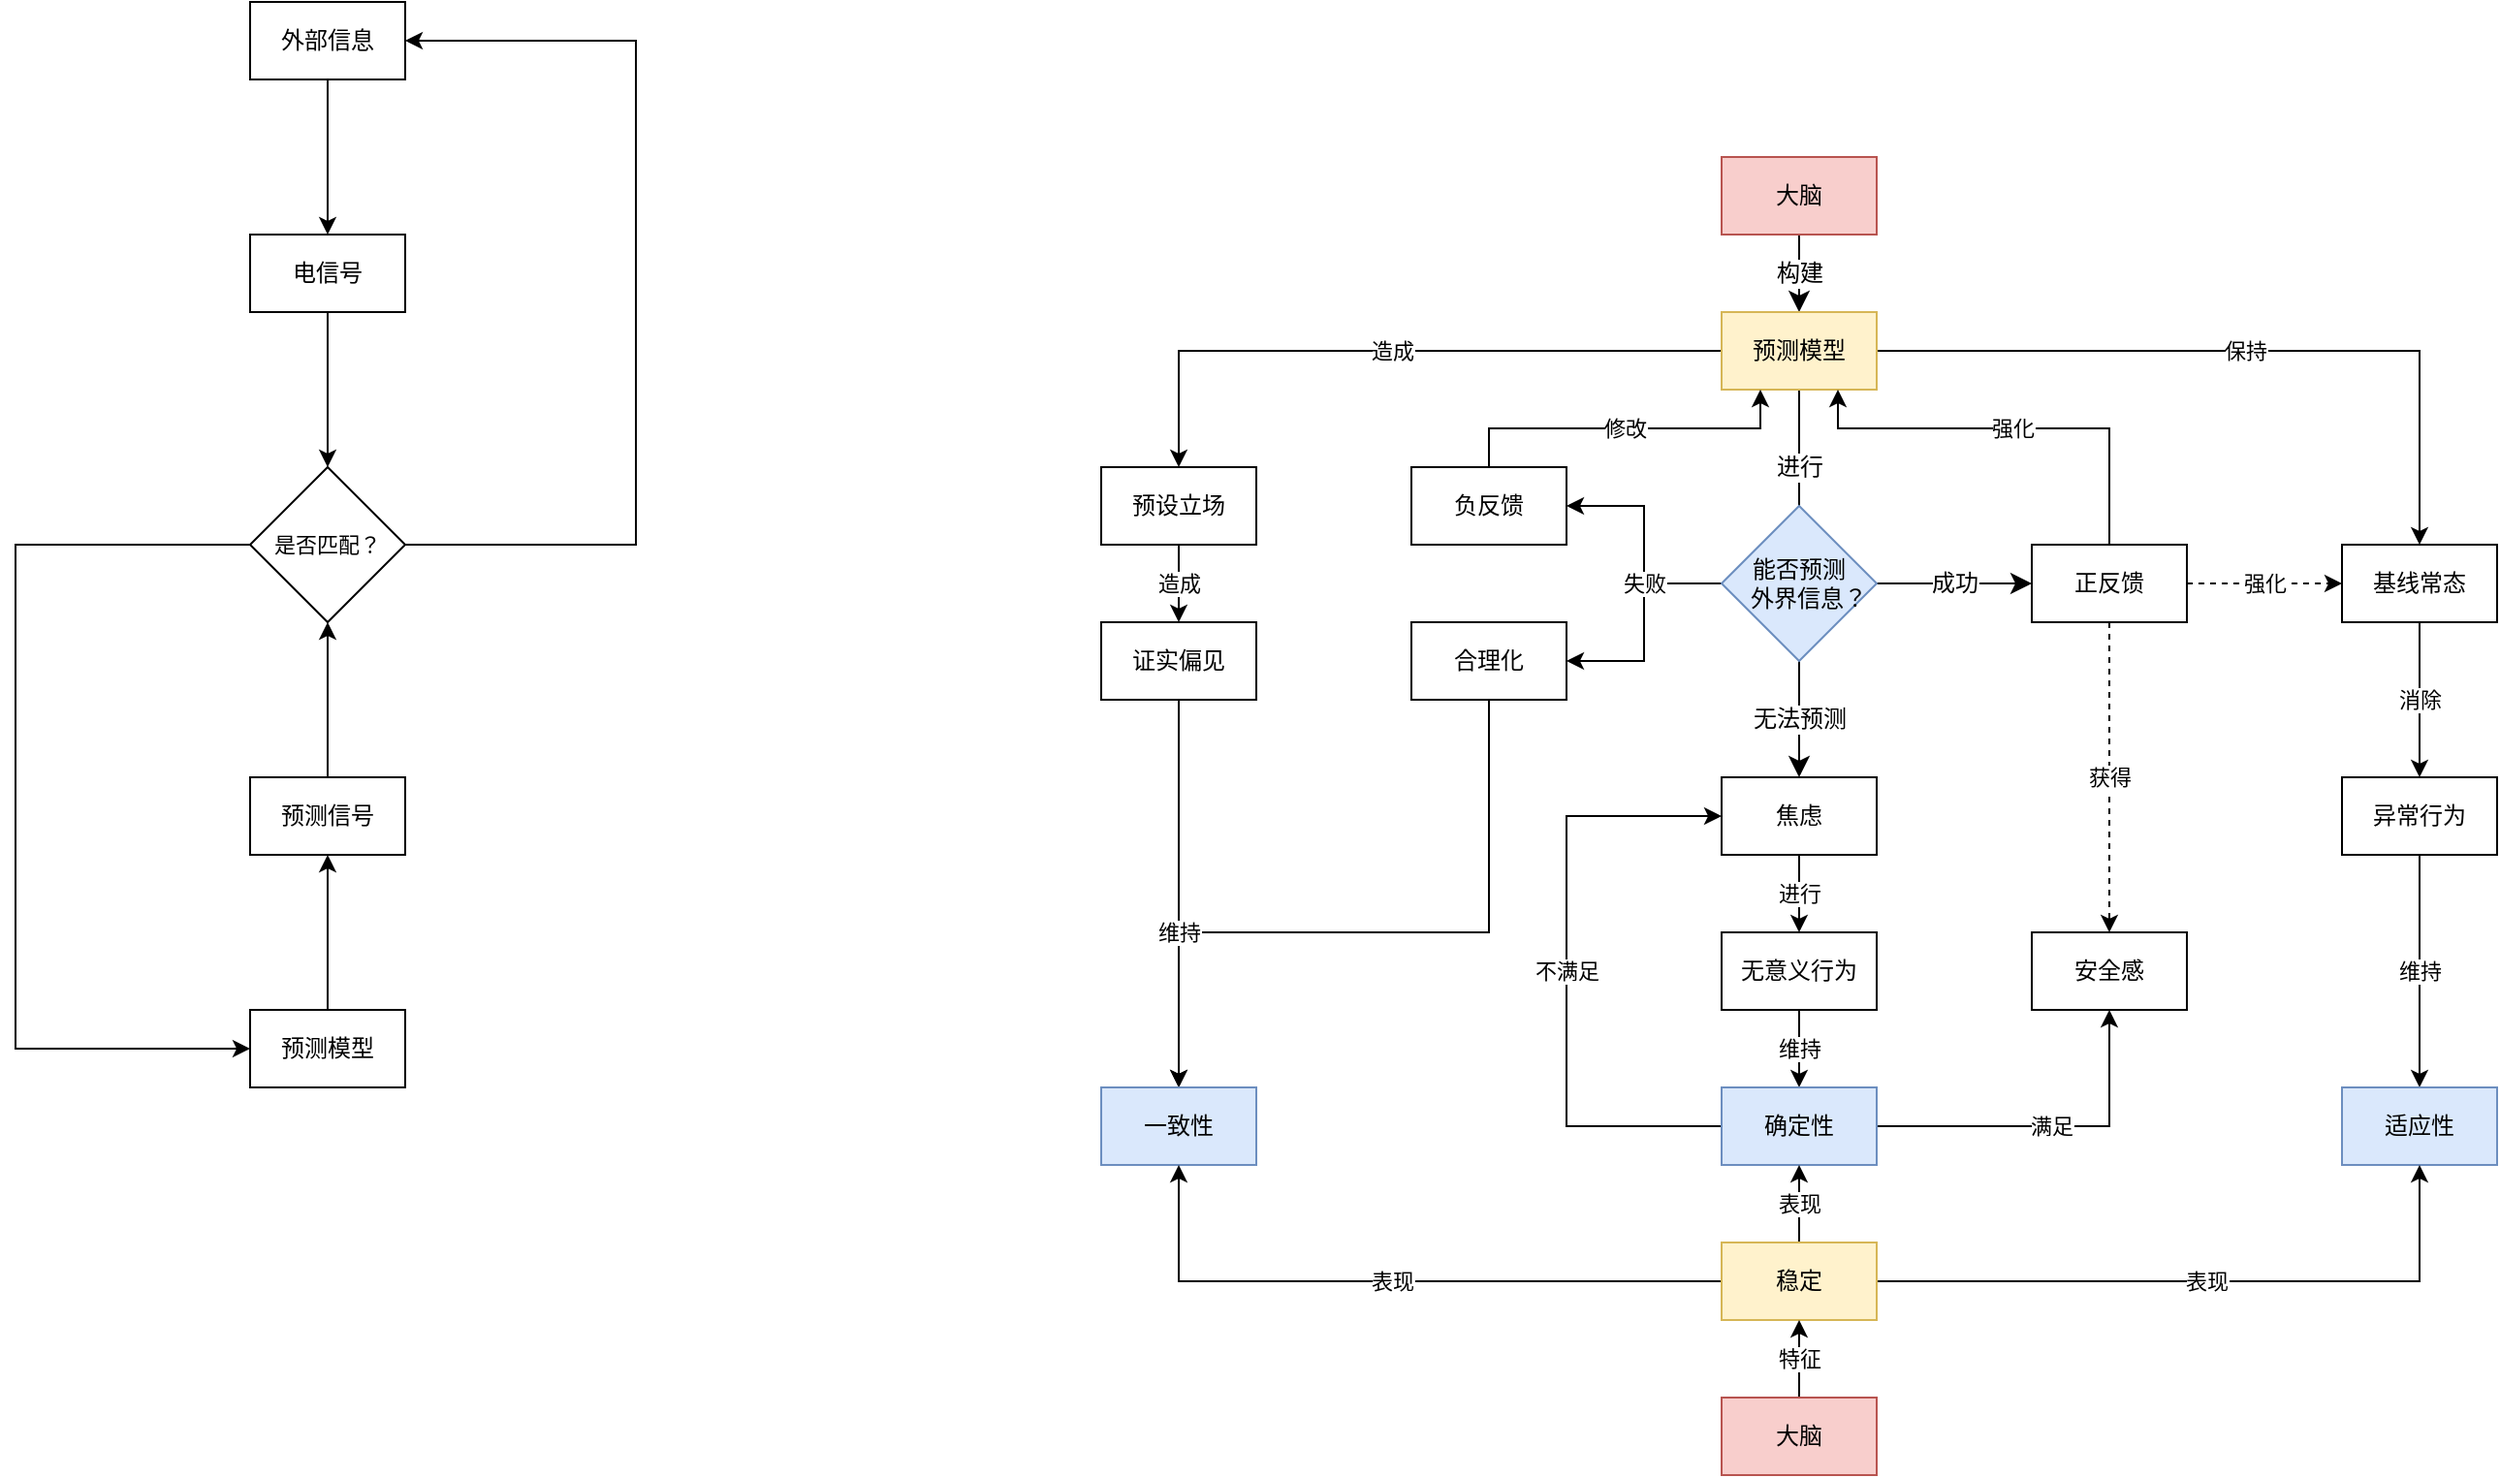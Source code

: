 <mxfile version="23.0.2" type="github">
  <diagram name="第 1 页" id="Qkfm3Boy9o21KNh55bbQ">
    <mxGraphModel dx="1434" dy="4746" grid="1" gridSize="10" guides="1" tooltips="1" connect="1" arrows="1" fold="1" page="0" pageScale="1" pageWidth="827" pageHeight="1169" math="0" shadow="0">
      <root>
        <mxCell id="0" />
        <mxCell id="1" parent="0" />
        <mxCell id="ETR4fP2TRNuHNrxHuL_b-9" value="" style="group" parent="1" vertex="1" connectable="0">
          <mxGeometry x="200" y="-3640" width="320" height="560" as="geometry" />
        </mxCell>
        <mxCell id="ETR4fP2TRNuHNrxHuL_b-10" value="外部信息" style="rounded=0;whiteSpace=wrap;html=1;" parent="ETR4fP2TRNuHNrxHuL_b-9" vertex="1">
          <mxGeometry x="121" width="80" height="40" as="geometry" />
        </mxCell>
        <mxCell id="ETR4fP2TRNuHNrxHuL_b-11" value="电信号" style="rounded=0;whiteSpace=wrap;html=1;" parent="ETR4fP2TRNuHNrxHuL_b-9" vertex="1">
          <mxGeometry x="121" y="120" width="80" height="40" as="geometry" />
        </mxCell>
        <mxCell id="ETR4fP2TRNuHNrxHuL_b-12" value="" style="edgeStyle=orthogonalEdgeStyle;shape=connector;rounded=0;orthogonalLoop=1;jettySize=auto;html=1;labelBackgroundColor=default;strokeColor=default;align=center;verticalAlign=middle;fontFamily=Helvetica;fontSize=11;fontColor=default;endArrow=classic;" parent="ETR4fP2TRNuHNrxHuL_b-9" source="ETR4fP2TRNuHNrxHuL_b-10" target="ETR4fP2TRNuHNrxHuL_b-11" edge="1">
          <mxGeometry relative="1" as="geometry" />
        </mxCell>
        <mxCell id="ETR4fP2TRNuHNrxHuL_b-13" value="预测模型" style="rounded=0;whiteSpace=wrap;html=1;" parent="ETR4fP2TRNuHNrxHuL_b-9" vertex="1">
          <mxGeometry x="121" y="520" width="80" height="40" as="geometry" />
        </mxCell>
        <mxCell id="ETR4fP2TRNuHNrxHuL_b-14" value="预测信号" style="rounded=0;whiteSpace=wrap;html=1;" parent="ETR4fP2TRNuHNrxHuL_b-9" vertex="1">
          <mxGeometry x="121" y="400" width="80" height="40" as="geometry" />
        </mxCell>
        <mxCell id="ETR4fP2TRNuHNrxHuL_b-15" value="" style="edgeStyle=orthogonalEdgeStyle;shape=connector;rounded=0;orthogonalLoop=1;jettySize=auto;html=1;labelBackgroundColor=default;strokeColor=default;align=center;verticalAlign=middle;fontFamily=Helvetica;fontSize=11;fontColor=default;endArrow=classic;" parent="ETR4fP2TRNuHNrxHuL_b-9" source="ETR4fP2TRNuHNrxHuL_b-13" target="ETR4fP2TRNuHNrxHuL_b-14" edge="1">
          <mxGeometry relative="1" as="geometry" />
        </mxCell>
        <mxCell id="ETR4fP2TRNuHNrxHuL_b-16" style="edgeStyle=orthogonalEdgeStyle;shape=connector;rounded=0;orthogonalLoop=1;jettySize=auto;html=1;entryX=0;entryY=0.5;entryDx=0;entryDy=0;labelBackgroundColor=default;strokeColor=default;align=center;verticalAlign=middle;fontFamily=Helvetica;fontSize=11;fontColor=default;endArrow=classic;" parent="ETR4fP2TRNuHNrxHuL_b-9" source="ETR4fP2TRNuHNrxHuL_b-18" target="ETR4fP2TRNuHNrxHuL_b-13" edge="1">
          <mxGeometry relative="1" as="geometry">
            <Array as="points">
              <mxPoint y="280" />
              <mxPoint y="540" />
            </Array>
          </mxGeometry>
        </mxCell>
        <mxCell id="ETR4fP2TRNuHNrxHuL_b-17" style="edgeStyle=orthogonalEdgeStyle;shape=connector;rounded=0;orthogonalLoop=1;jettySize=auto;html=1;entryX=1;entryY=0.5;entryDx=0;entryDy=0;labelBackgroundColor=default;strokeColor=default;align=center;verticalAlign=middle;fontFamily=Helvetica;fontSize=11;fontColor=default;endArrow=classic;" parent="ETR4fP2TRNuHNrxHuL_b-9" source="ETR4fP2TRNuHNrxHuL_b-18" target="ETR4fP2TRNuHNrxHuL_b-10" edge="1">
          <mxGeometry relative="1" as="geometry">
            <Array as="points">
              <mxPoint x="320" y="280" />
              <mxPoint x="320" y="20" />
            </Array>
          </mxGeometry>
        </mxCell>
        <mxCell id="ETR4fP2TRNuHNrxHuL_b-18" value="是否匹配？" style="rhombus;whiteSpace=wrap;html=1;fontFamily=Helvetica;fontSize=11;fontColor=default;" parent="ETR4fP2TRNuHNrxHuL_b-9" vertex="1">
          <mxGeometry x="121" y="240" width="80" height="80" as="geometry" />
        </mxCell>
        <mxCell id="ETR4fP2TRNuHNrxHuL_b-19" value="" style="edgeStyle=orthogonalEdgeStyle;shape=connector;rounded=0;orthogonalLoop=1;jettySize=auto;html=1;labelBackgroundColor=default;strokeColor=default;align=center;verticalAlign=middle;fontFamily=Helvetica;fontSize=11;fontColor=default;endArrow=classic;" parent="ETR4fP2TRNuHNrxHuL_b-9" source="ETR4fP2TRNuHNrxHuL_b-11" target="ETR4fP2TRNuHNrxHuL_b-18" edge="1">
          <mxGeometry relative="1" as="geometry" />
        </mxCell>
        <mxCell id="ETR4fP2TRNuHNrxHuL_b-20" value="" style="edgeStyle=orthogonalEdgeStyle;shape=connector;rounded=0;orthogonalLoop=1;jettySize=auto;html=1;labelBackgroundColor=default;strokeColor=default;align=center;verticalAlign=middle;fontFamily=Helvetica;fontSize=11;fontColor=default;endArrow=classic;" parent="ETR4fP2TRNuHNrxHuL_b-9" source="ETR4fP2TRNuHNrxHuL_b-14" target="ETR4fP2TRNuHNrxHuL_b-18" edge="1">
          <mxGeometry relative="1" as="geometry" />
        </mxCell>
        <mxCell id="O0RRX1DGfi0nBRPA_fUt-15" value="构建" style="edgeStyle=none;curved=1;rounded=0;orthogonalLoop=1;jettySize=auto;html=1;fontSize=12;startSize=8;endSize=8;" parent="1" source="O0RRX1DGfi0nBRPA_fUt-13" target="O0RRX1DGfi0nBRPA_fUt-14" edge="1">
          <mxGeometry relative="1" as="geometry" />
        </mxCell>
        <mxCell id="O0RRX1DGfi0nBRPA_fUt-13" value="大脑" style="whiteSpace=wrap;html=1;fontSize=12;fillColor=#f8cecc;strokeColor=#b85450;" parent="1" vertex="1">
          <mxGeometry x="1080" y="-3560" width="80" height="40" as="geometry" />
        </mxCell>
        <mxCell id="O0RRX1DGfi0nBRPA_fUt-19" value="进行" style="edgeStyle=none;curved=1;rounded=0;orthogonalLoop=1;jettySize=auto;html=1;fontSize=12;startSize=8;endSize=8;" parent="1" source="O0RRX1DGfi0nBRPA_fUt-14" edge="1">
          <mxGeometry relative="1" as="geometry">
            <mxPoint x="1120" y="-3360" as="targetPoint" />
          </mxGeometry>
        </mxCell>
        <mxCell id="X_2wDbo4YUEdgP5iYi_j-11" value="造成" style="edgeStyle=orthogonalEdgeStyle;rounded=0;orthogonalLoop=1;jettySize=auto;html=1;entryX=0.5;entryY=0;entryDx=0;entryDy=0;" edge="1" parent="1" source="O0RRX1DGfi0nBRPA_fUt-14" target="X_2wDbo4YUEdgP5iYi_j-10">
          <mxGeometry relative="1" as="geometry" />
        </mxCell>
        <mxCell id="X_2wDbo4YUEdgP5iYi_j-21" value="保持" style="edgeStyle=orthogonalEdgeStyle;rounded=0;orthogonalLoop=1;jettySize=auto;html=1;entryX=0.5;entryY=0;entryDx=0;entryDy=0;" edge="1" parent="1" source="O0RRX1DGfi0nBRPA_fUt-14" target="X_2wDbo4YUEdgP5iYi_j-20">
          <mxGeometry relative="1" as="geometry" />
        </mxCell>
        <mxCell id="O0RRX1DGfi0nBRPA_fUt-14" value="预测模型" style="whiteSpace=wrap;html=1;fontSize=12;fillColor=#fff2cc;strokeColor=#d6b656;" parent="1" vertex="1">
          <mxGeometry x="1080" y="-3480" width="80" height="40" as="geometry" />
        </mxCell>
        <mxCell id="O0RRX1DGfi0nBRPA_fUt-24" value="成功" style="edgeStyle=none;curved=1;rounded=0;orthogonalLoop=1;jettySize=auto;html=1;fontSize=12;startSize=8;endSize=8;" parent="1" source="O0RRX1DGfi0nBRPA_fUt-22" target="O0RRX1DGfi0nBRPA_fUt-23" edge="1">
          <mxGeometry relative="1" as="geometry">
            <mxPoint as="offset" />
          </mxGeometry>
        </mxCell>
        <mxCell id="O0RRX1DGfi0nBRPA_fUt-28" value="无法预测" style="edgeStyle=none;curved=1;rounded=0;orthogonalLoop=1;jettySize=auto;html=1;fontSize=12;startSize=8;endSize=8;" parent="1" source="O0RRX1DGfi0nBRPA_fUt-22" target="O0RRX1DGfi0nBRPA_fUt-25" edge="1">
          <mxGeometry relative="1" as="geometry" />
        </mxCell>
        <mxCell id="X_2wDbo4YUEdgP5iYi_j-2" style="edgeStyle=orthogonalEdgeStyle;rounded=0;orthogonalLoop=1;jettySize=auto;html=1;entryX=1;entryY=0.5;entryDx=0;entryDy=0;" edge="1" parent="1" source="O0RRX1DGfi0nBRPA_fUt-22" target="X_2wDbo4YUEdgP5iYi_j-1">
          <mxGeometry relative="1" as="geometry" />
        </mxCell>
        <mxCell id="X_2wDbo4YUEdgP5iYi_j-3" style="edgeStyle=orthogonalEdgeStyle;rounded=0;orthogonalLoop=1;jettySize=auto;html=1;entryX=1;entryY=0.5;entryDx=0;entryDy=0;" edge="1" parent="1" source="O0RRX1DGfi0nBRPA_fUt-22" target="O0RRX1DGfi0nBRPA_fUt-26">
          <mxGeometry relative="1" as="geometry" />
        </mxCell>
        <mxCell id="X_2wDbo4YUEdgP5iYi_j-4" value="失败" style="edgeLabel;html=1;align=center;verticalAlign=middle;resizable=0;points=[];" vertex="1" connectable="0" parent="X_2wDbo4YUEdgP5iYi_j-3">
          <mxGeometry x="-0.6" y="-3" relative="1" as="geometry">
            <mxPoint x="-16" y="3" as="offset" />
          </mxGeometry>
        </mxCell>
        <mxCell id="O0RRX1DGfi0nBRPA_fUt-22" value="能否预测&lt;br&gt;&amp;nbsp; &amp;nbsp;外界信息？" style="rhombus;whiteSpace=wrap;html=1;fontSize=12;fillColor=#dae8fc;strokeColor=#6c8ebf;" parent="1" vertex="1">
          <mxGeometry x="1080" y="-3380" width="80" height="80" as="geometry" />
        </mxCell>
        <mxCell id="X_2wDbo4YUEdgP5iYi_j-23" value="强化" style="edgeStyle=orthogonalEdgeStyle;rounded=0;orthogonalLoop=1;jettySize=auto;html=1;entryX=0.75;entryY=1;entryDx=0;entryDy=0;" edge="1" parent="1" source="O0RRX1DGfi0nBRPA_fUt-23" target="O0RRX1DGfi0nBRPA_fUt-14">
          <mxGeometry relative="1" as="geometry">
            <Array as="points">
              <mxPoint x="1280" y="-3420" />
              <mxPoint x="1140" y="-3420" />
            </Array>
          </mxGeometry>
        </mxCell>
        <mxCell id="X_2wDbo4YUEdgP5iYi_j-24" value="强化" style="edgeStyle=orthogonalEdgeStyle;rounded=0;orthogonalLoop=1;jettySize=auto;html=1;entryX=0;entryY=0.5;entryDx=0;entryDy=0;dashed=1;" edge="1" parent="1" source="O0RRX1DGfi0nBRPA_fUt-23" target="X_2wDbo4YUEdgP5iYi_j-20">
          <mxGeometry relative="1" as="geometry" />
        </mxCell>
        <mxCell id="X_2wDbo4YUEdgP5iYi_j-41" value="获得" style="edgeStyle=orthogonalEdgeStyle;rounded=0;orthogonalLoop=1;jettySize=auto;html=1;dashed=1;" edge="1" parent="1" source="O0RRX1DGfi0nBRPA_fUt-23" target="X_2wDbo4YUEdgP5iYi_j-38">
          <mxGeometry relative="1" as="geometry" />
        </mxCell>
        <mxCell id="O0RRX1DGfi0nBRPA_fUt-23" value="正反馈" style="whiteSpace=wrap;html=1;fontSize=12;" parent="1" vertex="1">
          <mxGeometry x="1240" y="-3360" width="80" height="40" as="geometry" />
        </mxCell>
        <mxCell id="X_2wDbo4YUEdgP5iYi_j-7" value="进行" style="edgeStyle=orthogonalEdgeStyle;rounded=0;orthogonalLoop=1;jettySize=auto;html=1;" edge="1" parent="1" source="O0RRX1DGfi0nBRPA_fUt-25" target="X_2wDbo4YUEdgP5iYi_j-6">
          <mxGeometry relative="1" as="geometry" />
        </mxCell>
        <mxCell id="O0RRX1DGfi0nBRPA_fUt-25" value="焦虑" style="whiteSpace=wrap;html=1;fontSize=12;" parent="1" vertex="1">
          <mxGeometry x="1080" y="-3240" width="80" height="40" as="geometry" />
        </mxCell>
        <mxCell id="X_2wDbo4YUEdgP5iYi_j-16" style="edgeStyle=orthogonalEdgeStyle;rounded=0;orthogonalLoop=1;jettySize=auto;html=1;entryX=0.5;entryY=0;entryDx=0;entryDy=0;" edge="1" parent="1" source="O0RRX1DGfi0nBRPA_fUt-26" target="X_2wDbo4YUEdgP5iYi_j-14">
          <mxGeometry relative="1" as="geometry">
            <Array as="points">
              <mxPoint x="960" y="-3160" />
              <mxPoint x="800" y="-3160" />
            </Array>
          </mxGeometry>
        </mxCell>
        <mxCell id="O0RRX1DGfi0nBRPA_fUt-26" value="合理化" style="whiteSpace=wrap;html=1;fontSize=12;" parent="1" vertex="1">
          <mxGeometry x="920" y="-3320" width="80" height="40" as="geometry" />
        </mxCell>
        <mxCell id="X_2wDbo4YUEdgP5iYi_j-22" value="修改" style="edgeStyle=orthogonalEdgeStyle;rounded=0;orthogonalLoop=1;jettySize=auto;html=1;entryX=0.25;entryY=1;entryDx=0;entryDy=0;" edge="1" parent="1" source="X_2wDbo4YUEdgP5iYi_j-1" target="O0RRX1DGfi0nBRPA_fUt-14">
          <mxGeometry relative="1" as="geometry">
            <Array as="points">
              <mxPoint x="960" y="-3420" />
              <mxPoint x="1100" y="-3420" />
            </Array>
          </mxGeometry>
        </mxCell>
        <mxCell id="X_2wDbo4YUEdgP5iYi_j-1" value="负反馈" style="whiteSpace=wrap;html=1;fontSize=12;" vertex="1" parent="1">
          <mxGeometry x="920" y="-3400" width="80" height="40" as="geometry" />
        </mxCell>
        <mxCell id="X_2wDbo4YUEdgP5iYi_j-9" value="维持" style="edgeStyle=orthogonalEdgeStyle;rounded=0;orthogonalLoop=1;jettySize=auto;html=1;" edge="1" parent="1" source="X_2wDbo4YUEdgP5iYi_j-6" target="X_2wDbo4YUEdgP5iYi_j-8">
          <mxGeometry relative="1" as="geometry" />
        </mxCell>
        <mxCell id="X_2wDbo4YUEdgP5iYi_j-6" value="无意义行为" style="whiteSpace=wrap;html=1;fontSize=12;" vertex="1" parent="1">
          <mxGeometry x="1080" y="-3160" width="80" height="40" as="geometry" />
        </mxCell>
        <mxCell id="X_2wDbo4YUEdgP5iYi_j-37" value="不满足" style="edgeStyle=orthogonalEdgeStyle;rounded=0;orthogonalLoop=1;jettySize=auto;html=1;entryX=0;entryY=0.5;entryDx=0;entryDy=0;" edge="1" parent="1" source="X_2wDbo4YUEdgP5iYi_j-8" target="O0RRX1DGfi0nBRPA_fUt-25">
          <mxGeometry relative="1" as="geometry">
            <Array as="points">
              <mxPoint x="1000" y="-3060" />
              <mxPoint x="1000" y="-3220" />
            </Array>
          </mxGeometry>
        </mxCell>
        <mxCell id="X_2wDbo4YUEdgP5iYi_j-39" value="满足" style="edgeStyle=orthogonalEdgeStyle;rounded=0;orthogonalLoop=1;jettySize=auto;html=1;entryX=0.5;entryY=1;entryDx=0;entryDy=0;" edge="1" parent="1" source="X_2wDbo4YUEdgP5iYi_j-8" target="X_2wDbo4YUEdgP5iYi_j-38">
          <mxGeometry relative="1" as="geometry" />
        </mxCell>
        <mxCell id="X_2wDbo4YUEdgP5iYi_j-8" value="确定性" style="whiteSpace=wrap;html=1;fontSize=12;fillColor=#dae8fc;strokeColor=#6c8ebf;" vertex="1" parent="1">
          <mxGeometry x="1080" y="-3080" width="80" height="40" as="geometry" />
        </mxCell>
        <mxCell id="X_2wDbo4YUEdgP5iYi_j-13" value="造成" style="edgeStyle=orthogonalEdgeStyle;rounded=0;orthogonalLoop=1;jettySize=auto;html=1;" edge="1" parent="1" source="X_2wDbo4YUEdgP5iYi_j-10" target="X_2wDbo4YUEdgP5iYi_j-12">
          <mxGeometry relative="1" as="geometry" />
        </mxCell>
        <mxCell id="X_2wDbo4YUEdgP5iYi_j-10" value="预设立场" style="whiteSpace=wrap;html=1;fontSize=12;" vertex="1" parent="1">
          <mxGeometry x="760" y="-3400" width="80" height="40" as="geometry" />
        </mxCell>
        <mxCell id="X_2wDbo4YUEdgP5iYi_j-15" style="edgeStyle=orthogonalEdgeStyle;rounded=0;orthogonalLoop=1;jettySize=auto;html=1;" edge="1" parent="1" source="X_2wDbo4YUEdgP5iYi_j-12" target="X_2wDbo4YUEdgP5iYi_j-14">
          <mxGeometry relative="1" as="geometry" />
        </mxCell>
        <mxCell id="X_2wDbo4YUEdgP5iYi_j-17" value="维持" style="edgeLabel;html=1;align=center;verticalAlign=middle;resizable=0;points=[];" vertex="1" connectable="0" parent="X_2wDbo4YUEdgP5iYi_j-15">
          <mxGeometry x="0.667" y="-2" relative="1" as="geometry">
            <mxPoint x="2" y="-47" as="offset" />
          </mxGeometry>
        </mxCell>
        <mxCell id="X_2wDbo4YUEdgP5iYi_j-12" value="证实偏见" style="whiteSpace=wrap;html=1;fontSize=12;" vertex="1" parent="1">
          <mxGeometry x="760" y="-3320" width="80" height="40" as="geometry" />
        </mxCell>
        <mxCell id="X_2wDbo4YUEdgP5iYi_j-14" value="一致性" style="whiteSpace=wrap;html=1;fontSize=12;fillColor=#dae8fc;strokeColor=#6c8ebf;" vertex="1" parent="1">
          <mxGeometry x="760" y="-3080" width="80" height="40" as="geometry" />
        </mxCell>
        <mxCell id="X_2wDbo4YUEdgP5iYi_j-26" value="消除" style="edgeStyle=orthogonalEdgeStyle;rounded=0;orthogonalLoop=1;jettySize=auto;html=1;" edge="1" parent="1" source="X_2wDbo4YUEdgP5iYi_j-20" target="X_2wDbo4YUEdgP5iYi_j-25">
          <mxGeometry relative="1" as="geometry" />
        </mxCell>
        <mxCell id="X_2wDbo4YUEdgP5iYi_j-20" value="基线常态" style="whiteSpace=wrap;html=1;fontSize=12;" vertex="1" parent="1">
          <mxGeometry x="1400" y="-3360" width="80" height="40" as="geometry" />
        </mxCell>
        <mxCell id="X_2wDbo4YUEdgP5iYi_j-30" value="维持" style="edgeStyle=orthogonalEdgeStyle;rounded=0;orthogonalLoop=1;jettySize=auto;html=1;" edge="1" parent="1" source="X_2wDbo4YUEdgP5iYi_j-25" target="X_2wDbo4YUEdgP5iYi_j-27">
          <mxGeometry relative="1" as="geometry" />
        </mxCell>
        <mxCell id="X_2wDbo4YUEdgP5iYi_j-25" value="异常行为" style="whiteSpace=wrap;html=1;fontSize=12;" vertex="1" parent="1">
          <mxGeometry x="1400" y="-3240" width="80" height="40" as="geometry" />
        </mxCell>
        <mxCell id="X_2wDbo4YUEdgP5iYi_j-27" value="适应性" style="whiteSpace=wrap;html=1;fontSize=12;fillColor=#dae8fc;strokeColor=#6c8ebf;" vertex="1" parent="1">
          <mxGeometry x="1400" y="-3080" width="80" height="40" as="geometry" />
        </mxCell>
        <mxCell id="X_2wDbo4YUEdgP5iYi_j-32" value="表现" style="edgeStyle=orthogonalEdgeStyle;rounded=0;orthogonalLoop=1;jettySize=auto;html=1;" edge="1" parent="1" source="X_2wDbo4YUEdgP5iYi_j-31" target="X_2wDbo4YUEdgP5iYi_j-8">
          <mxGeometry relative="1" as="geometry" />
        </mxCell>
        <mxCell id="X_2wDbo4YUEdgP5iYi_j-33" value="表现" style="edgeStyle=orthogonalEdgeStyle;rounded=0;orthogonalLoop=1;jettySize=auto;html=1;entryX=0.5;entryY=1;entryDx=0;entryDy=0;" edge="1" parent="1" source="X_2wDbo4YUEdgP5iYi_j-31" target="X_2wDbo4YUEdgP5iYi_j-14">
          <mxGeometry relative="1" as="geometry" />
        </mxCell>
        <mxCell id="X_2wDbo4YUEdgP5iYi_j-34" value="表现" style="edgeStyle=orthogonalEdgeStyle;rounded=0;orthogonalLoop=1;jettySize=auto;html=1;entryX=0.5;entryY=1;entryDx=0;entryDy=0;" edge="1" parent="1" source="X_2wDbo4YUEdgP5iYi_j-31" target="X_2wDbo4YUEdgP5iYi_j-27">
          <mxGeometry relative="1" as="geometry" />
        </mxCell>
        <mxCell id="X_2wDbo4YUEdgP5iYi_j-31" value="稳定" style="whiteSpace=wrap;html=1;fontSize=12;fillColor=#fff2cc;strokeColor=#d6b656;" vertex="1" parent="1">
          <mxGeometry x="1080" y="-3000" width="80" height="40" as="geometry" />
        </mxCell>
        <mxCell id="X_2wDbo4YUEdgP5iYi_j-36" value="特征" style="edgeStyle=orthogonalEdgeStyle;rounded=0;orthogonalLoop=1;jettySize=auto;html=1;" edge="1" parent="1" source="X_2wDbo4YUEdgP5iYi_j-35" target="X_2wDbo4YUEdgP5iYi_j-31">
          <mxGeometry relative="1" as="geometry" />
        </mxCell>
        <mxCell id="X_2wDbo4YUEdgP5iYi_j-35" value="大脑" style="whiteSpace=wrap;html=1;fontSize=12;fillColor=#f8cecc;strokeColor=#b85450;" vertex="1" parent="1">
          <mxGeometry x="1080" y="-2920" width="80" height="40" as="geometry" />
        </mxCell>
        <mxCell id="X_2wDbo4YUEdgP5iYi_j-38" value="安全感" style="whiteSpace=wrap;html=1;fontSize=12;" vertex="1" parent="1">
          <mxGeometry x="1240" y="-3160" width="80" height="40" as="geometry" />
        </mxCell>
      </root>
    </mxGraphModel>
  </diagram>
</mxfile>
